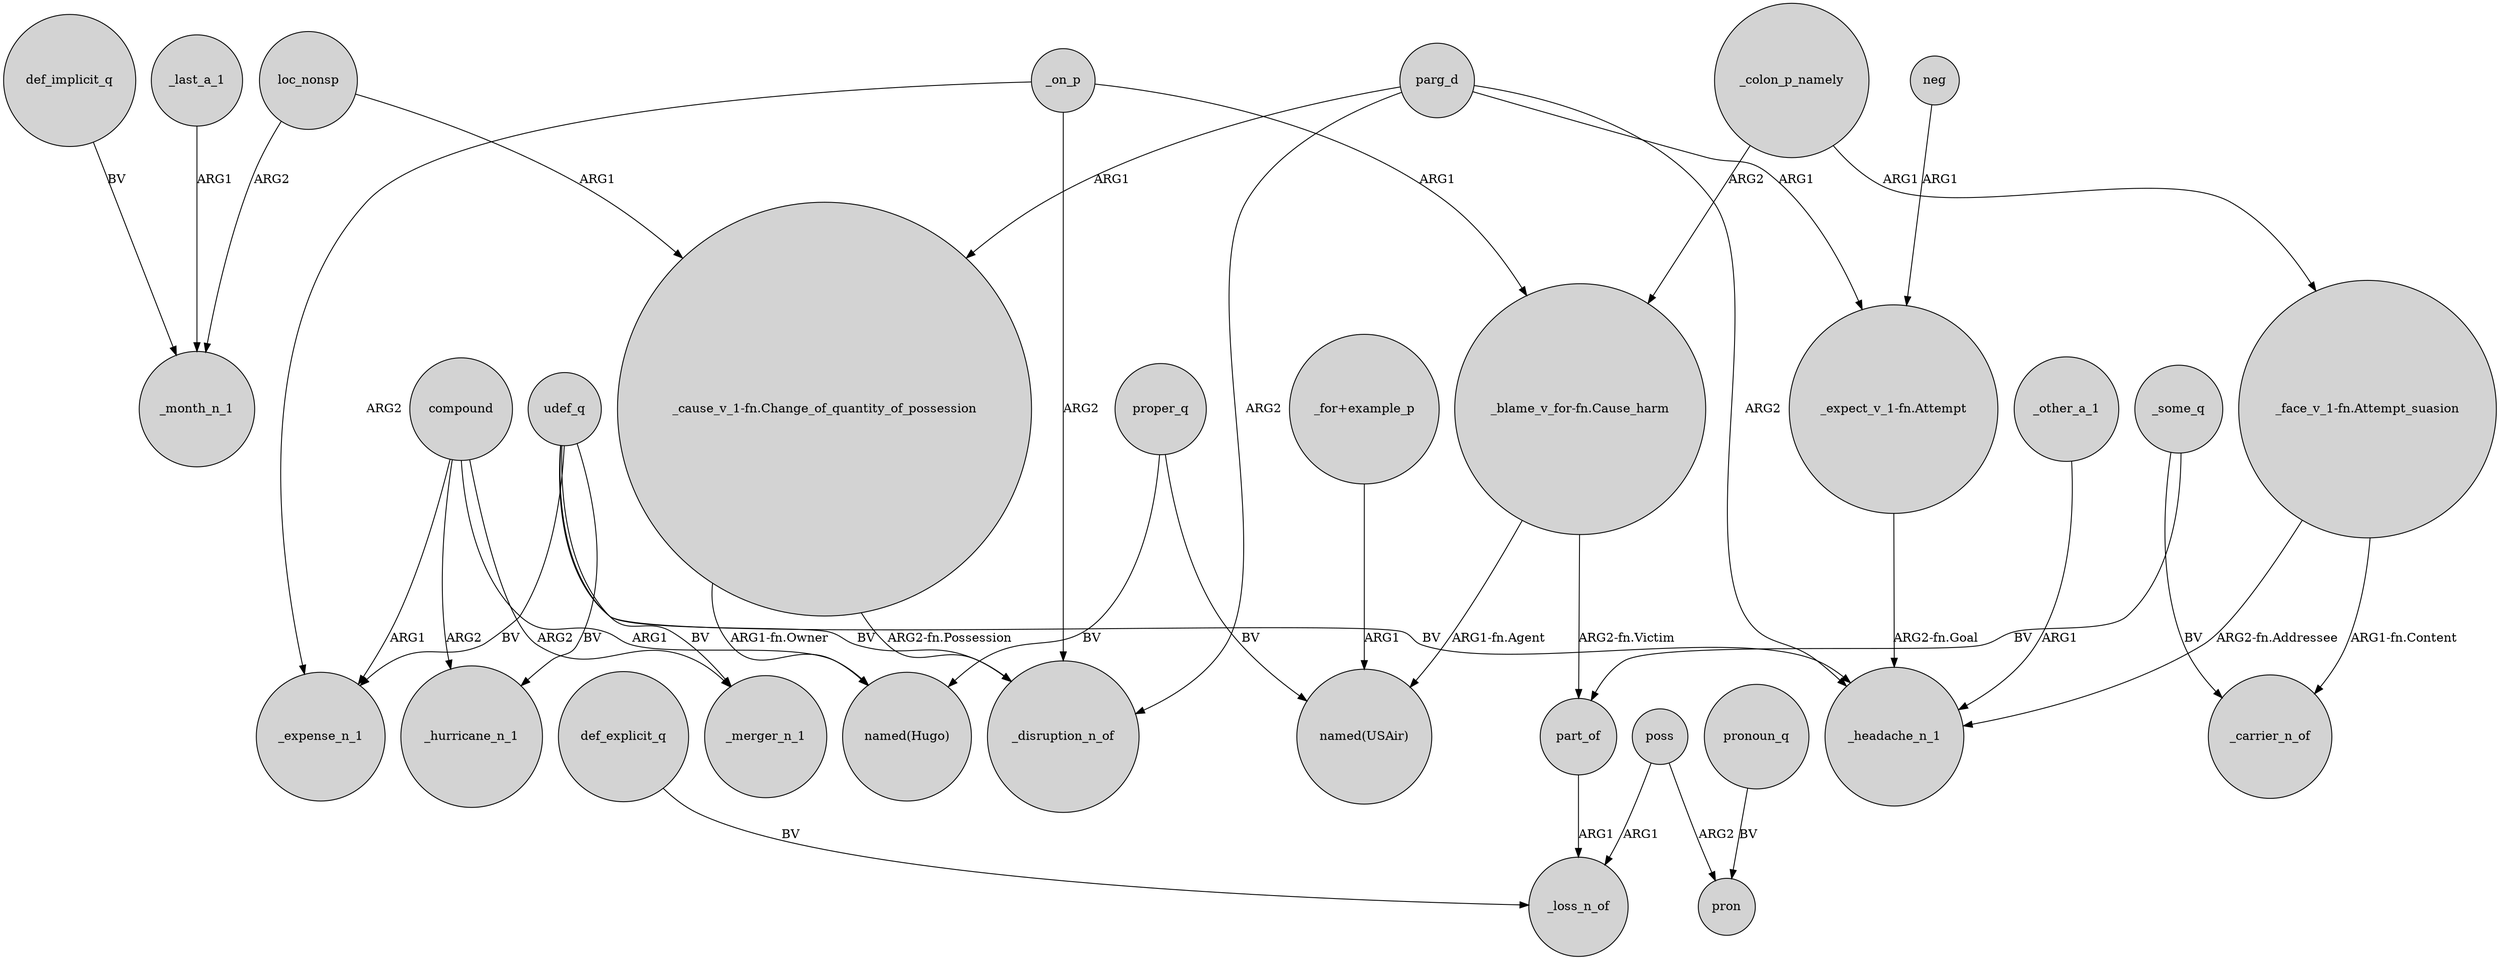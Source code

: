 digraph {
	node [shape=circle style=filled]
	def_implicit_q -> _month_n_1 [label=BV]
	_on_p -> "_blame_v_for-fn.Cause_harm" [label=ARG1]
	_last_a_1 -> _month_n_1 [label=ARG1]
	compound -> "named(Hugo)" [label=ARG1]
	_on_p -> _expense_n_1 [label=ARG2]
	def_explicit_q -> _loss_n_of [label=BV]
	neg -> "_expect_v_1-fn.Attempt" [label=ARG1]
	compound -> _hurricane_n_1 [label=ARG2]
	proper_q -> "named(Hugo)" [label=BV]
	"_expect_v_1-fn.Attempt" -> _headache_n_1 [label="ARG2-fn.Goal"]
	parg_d -> "_cause_v_1-fn.Change_of_quantity_of_possession" [label=ARG1]
	compound -> _merger_n_1 [label=ARG2]
	_colon_p_namely -> "_face_v_1-fn.Attempt_suasion" [label=ARG1]
	"_blame_v_for-fn.Cause_harm" -> part_of [label="ARG2-fn.Victim"]
	"_face_v_1-fn.Attempt_suasion" -> _carrier_n_of [label="ARG1-fn.Content"]
	"_cause_v_1-fn.Change_of_quantity_of_possession" -> "named(Hugo)" [label="ARG1-fn.Owner"]
	"_blame_v_for-fn.Cause_harm" -> "named(USAir)" [label="ARG1-fn.Agent"]
	loc_nonsp -> "_cause_v_1-fn.Change_of_quantity_of_possession" [label=ARG1]
	loc_nonsp -> _month_n_1 [label=ARG2]
	pronoun_q -> pron [label=BV]
	poss -> pron [label=ARG2]
	"_for+example_p" -> "named(USAir)" [label=ARG1]
	udef_q -> _disruption_n_of [label=BV]
	_some_q -> _carrier_n_of [label=BV]
	_on_p -> _disruption_n_of [label=ARG2]
	compound -> _expense_n_1 [label=ARG1]
	"_cause_v_1-fn.Change_of_quantity_of_possession" -> _disruption_n_of [label="ARG2-fn.Possession"]
	parg_d -> _headache_n_1 [label=ARG2]
	_some_q -> part_of [label=BV]
	part_of -> _loss_n_of [label=ARG1]
	udef_q -> _expense_n_1 [label=BV]
	udef_q -> _hurricane_n_1 [label=BV]
	parg_d -> _disruption_n_of [label=ARG2]
	"_face_v_1-fn.Attempt_suasion" -> _headache_n_1 [label="ARG2-fn.Addressee"]
	udef_q -> _headache_n_1 [label=BV]
	proper_q -> "named(USAir)" [label=BV]
	_other_a_1 -> _headache_n_1 [label=ARG1]
	udef_q -> _merger_n_1 [label=BV]
	_colon_p_namely -> "_blame_v_for-fn.Cause_harm" [label=ARG2]
	poss -> _loss_n_of [label=ARG1]
	parg_d -> "_expect_v_1-fn.Attempt" [label=ARG1]
}
